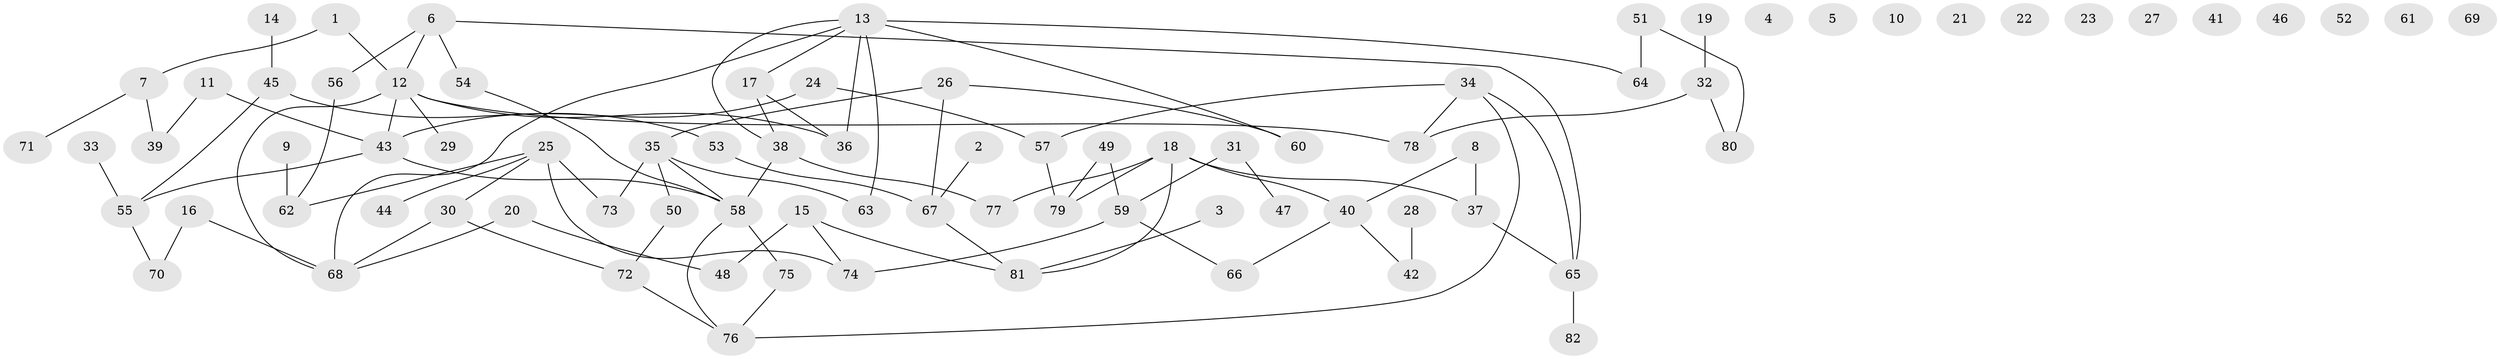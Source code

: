 // coarse degree distribution, {2: 0.2413793103448276, 3: 0.2413793103448276, 9: 0.034482758620689655, 4: 0.10344827586206896, 5: 0.13793103448275862, 1: 0.13793103448275862, 6: 0.10344827586206896}
// Generated by graph-tools (version 1.1) at 2025/35/03/04/25 23:35:45]
// undirected, 82 vertices, 96 edges
graph export_dot {
  node [color=gray90,style=filled];
  1;
  2;
  3;
  4;
  5;
  6;
  7;
  8;
  9;
  10;
  11;
  12;
  13;
  14;
  15;
  16;
  17;
  18;
  19;
  20;
  21;
  22;
  23;
  24;
  25;
  26;
  27;
  28;
  29;
  30;
  31;
  32;
  33;
  34;
  35;
  36;
  37;
  38;
  39;
  40;
  41;
  42;
  43;
  44;
  45;
  46;
  47;
  48;
  49;
  50;
  51;
  52;
  53;
  54;
  55;
  56;
  57;
  58;
  59;
  60;
  61;
  62;
  63;
  64;
  65;
  66;
  67;
  68;
  69;
  70;
  71;
  72;
  73;
  74;
  75;
  76;
  77;
  78;
  79;
  80;
  81;
  82;
  1 -- 7;
  1 -- 12;
  2 -- 67;
  3 -- 81;
  6 -- 12;
  6 -- 54;
  6 -- 56;
  6 -- 65;
  7 -- 39;
  7 -- 71;
  8 -- 37;
  8 -- 40;
  9 -- 62;
  11 -- 39;
  11 -- 43;
  12 -- 29;
  12 -- 36;
  12 -- 43;
  12 -- 68;
  12 -- 78;
  13 -- 17;
  13 -- 36;
  13 -- 38;
  13 -- 60;
  13 -- 63;
  13 -- 64;
  13 -- 68;
  14 -- 45;
  15 -- 48;
  15 -- 74;
  15 -- 81;
  16 -- 68;
  16 -- 70;
  17 -- 36;
  17 -- 38;
  18 -- 37;
  18 -- 40;
  18 -- 77;
  18 -- 79;
  18 -- 81;
  19 -- 32;
  20 -- 48;
  20 -- 68;
  24 -- 43;
  24 -- 57;
  25 -- 30;
  25 -- 44;
  25 -- 62;
  25 -- 73;
  25 -- 74;
  26 -- 35;
  26 -- 60;
  26 -- 67;
  28 -- 42;
  30 -- 68;
  30 -- 72;
  31 -- 47;
  31 -- 59;
  32 -- 78;
  32 -- 80;
  33 -- 55;
  34 -- 57;
  34 -- 65;
  34 -- 76;
  34 -- 78;
  35 -- 50;
  35 -- 58;
  35 -- 63;
  35 -- 73;
  37 -- 65;
  38 -- 58;
  38 -- 77;
  40 -- 42;
  40 -- 66;
  43 -- 55;
  43 -- 58;
  45 -- 53;
  45 -- 55;
  49 -- 59;
  49 -- 79;
  50 -- 72;
  51 -- 64;
  51 -- 80;
  53 -- 67;
  54 -- 58;
  55 -- 70;
  56 -- 62;
  57 -- 79;
  58 -- 75;
  58 -- 76;
  59 -- 66;
  59 -- 74;
  65 -- 82;
  67 -- 81;
  72 -- 76;
  75 -- 76;
}
